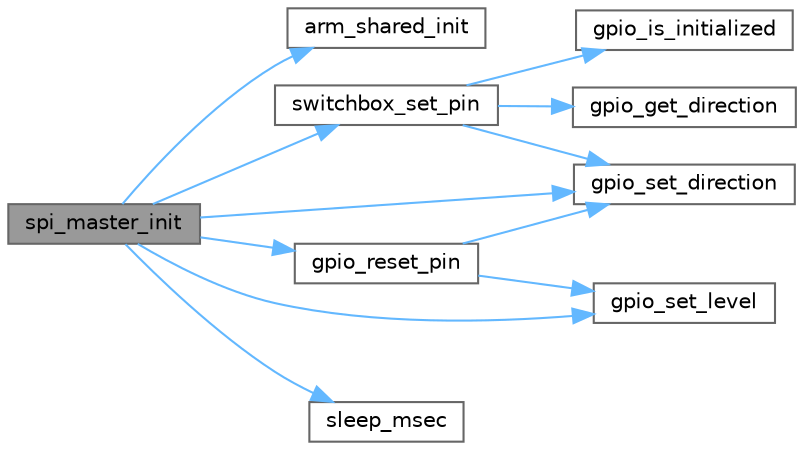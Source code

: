 digraph "spi_master_init"
{
 // LATEX_PDF_SIZE
  bgcolor="transparent";
  edge [fontname=Helvetica,fontsize=10,labelfontname=Helvetica,labelfontsize=10];
  node [fontname=Helvetica,fontsize=10,shape=box,height=0.2,width=0.4];
  rankdir="LR";
  Node1 [id="Node000001",label="spi_master_init",height=0.2,width=0.4,color="gray40", fillcolor="grey60", style="filled", fontcolor="black",tooltip=" "];
  Node1 -> Node2 [id="edge1_Node000001_Node000002",color="steelblue1",style="solid",tooltip=" "];
  Node2 [id="Node000002",label="arm_shared_init",height=0.2,width=0.4,color="grey40", fillcolor="white", style="filled",URL="$group__ARMSHARED.html#gaeb6db0acbe89d1bacc6d83e34d175c26",tooltip=" "];
  Node1 -> Node3 [id="edge2_Node000001_Node000003",color="steelblue1",style="solid",tooltip=" "];
  Node3 [id="Node000003",label="gpio_reset_pin",height=0.2,width=0.4,color="grey40", fillcolor="white", style="filled",URL="$group__GPIO.html#gaf90ef8cd71cfbebb9a0ab85a92a7e9b7",tooltip="Function is currently a no-op placeholder for arduino compatibility."];
  Node3 -> Node4 [id="edge3_Node000003_Node000004",color="steelblue1",style="solid",tooltip=" "];
  Node4 [id="Node000004",label="gpio_set_direction",height=0.2,width=0.4,color="grey40", fillcolor="white", style="filled",URL="$group__GPIO.html#ga4ad28b4a23b0fcaafc290f6a6fbb12e6",tooltip="Set the IO pin as in input or output."];
  Node3 -> Node5 [id="edge4_Node000003_Node000005",color="steelblue1",style="solid",tooltip=" "];
  Node5 [id="Node000005",label="gpio_set_level",height=0.2,width=0.4,color="grey40", fillcolor="white", style="filled",URL="$group__GPIO.html#ga6d929f90f89a8bccbe40da10a323a508",tooltip="Set the level of the output IO pin. If the pin is configured as input, this function does nothing."];
  Node1 -> Node4 [id="edge5_Node000001_Node000004",color="steelblue1",style="solid",tooltip=" "];
  Node1 -> Node5 [id="edge6_Node000001_Node000005",color="steelblue1",style="solid",tooltip=" "];
  Node1 -> Node6 [id="edge7_Node000001_Node000006",color="steelblue1",style="solid",tooltip=" "];
  Node6 [id="Node000006",label="sleep_msec",height=0.2,width=0.4,color="grey40", fillcolor="white", style="filled",URL="$group__UTIL.html#gaa8a2a52c0967dcf48e8ff578ead12813",tooltip="Wait for msec milliseconds."];
  Node1 -> Node7 [id="edge8_Node000001_Node000007",color="steelblue1",style="solid",tooltip=" "];
  Node7 [id="Node000007",label="switchbox_set_pin",height=0.2,width=0.4,color="grey40", fillcolor="white", style="filled",URL="$group__SWITCHBOX.html#gadb0f900c7b5b5c0404844915b649e9b6",tooltip="Set the type of a switch pin."];
  Node7 -> Node8 [id="edge9_Node000007_Node000008",color="steelblue1",style="solid",tooltip=" "];
  Node8 [id="Node000008",label="gpio_get_direction",height=0.2,width=0.4,color="grey40", fillcolor="white", style="filled",URL="$group__GPIO.html#ga438e7f5cf810811e63ca7d7495b6e274",tooltip="Returns the direction the set pin is initialized in."];
  Node7 -> Node9 [id="edge10_Node000007_Node000009",color="steelblue1",style="solid",tooltip=" "];
  Node9 [id="Node000009",label="gpio_is_initialized",height=0.2,width=0.4,color="grey40", fillcolor="white", style="filled",URL="$group__GPIO.html#ga4523dbc24733009cd04cea2c0d89a3f1",tooltip=" "];
  Node7 -> Node4 [id="edge11_Node000007_Node000004",color="steelblue1",style="solid",tooltip=" "];
}
